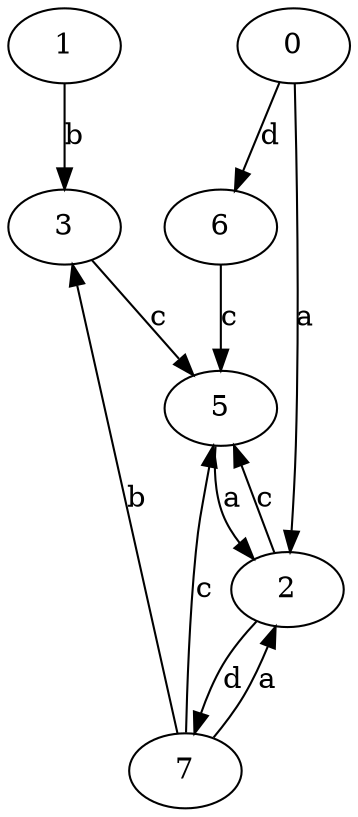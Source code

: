 strict digraph  {
1;
2;
3;
5;
6;
7;
0;
1 -> 3  [label=b];
2 -> 5  [label=c];
2 -> 7  [label=d];
3 -> 5  [label=c];
5 -> 2  [label=a];
6 -> 5  [label=c];
7 -> 2  [label=a];
7 -> 3  [label=b];
7 -> 5  [label=c];
0 -> 2  [label=a];
0 -> 6  [label=d];
}
